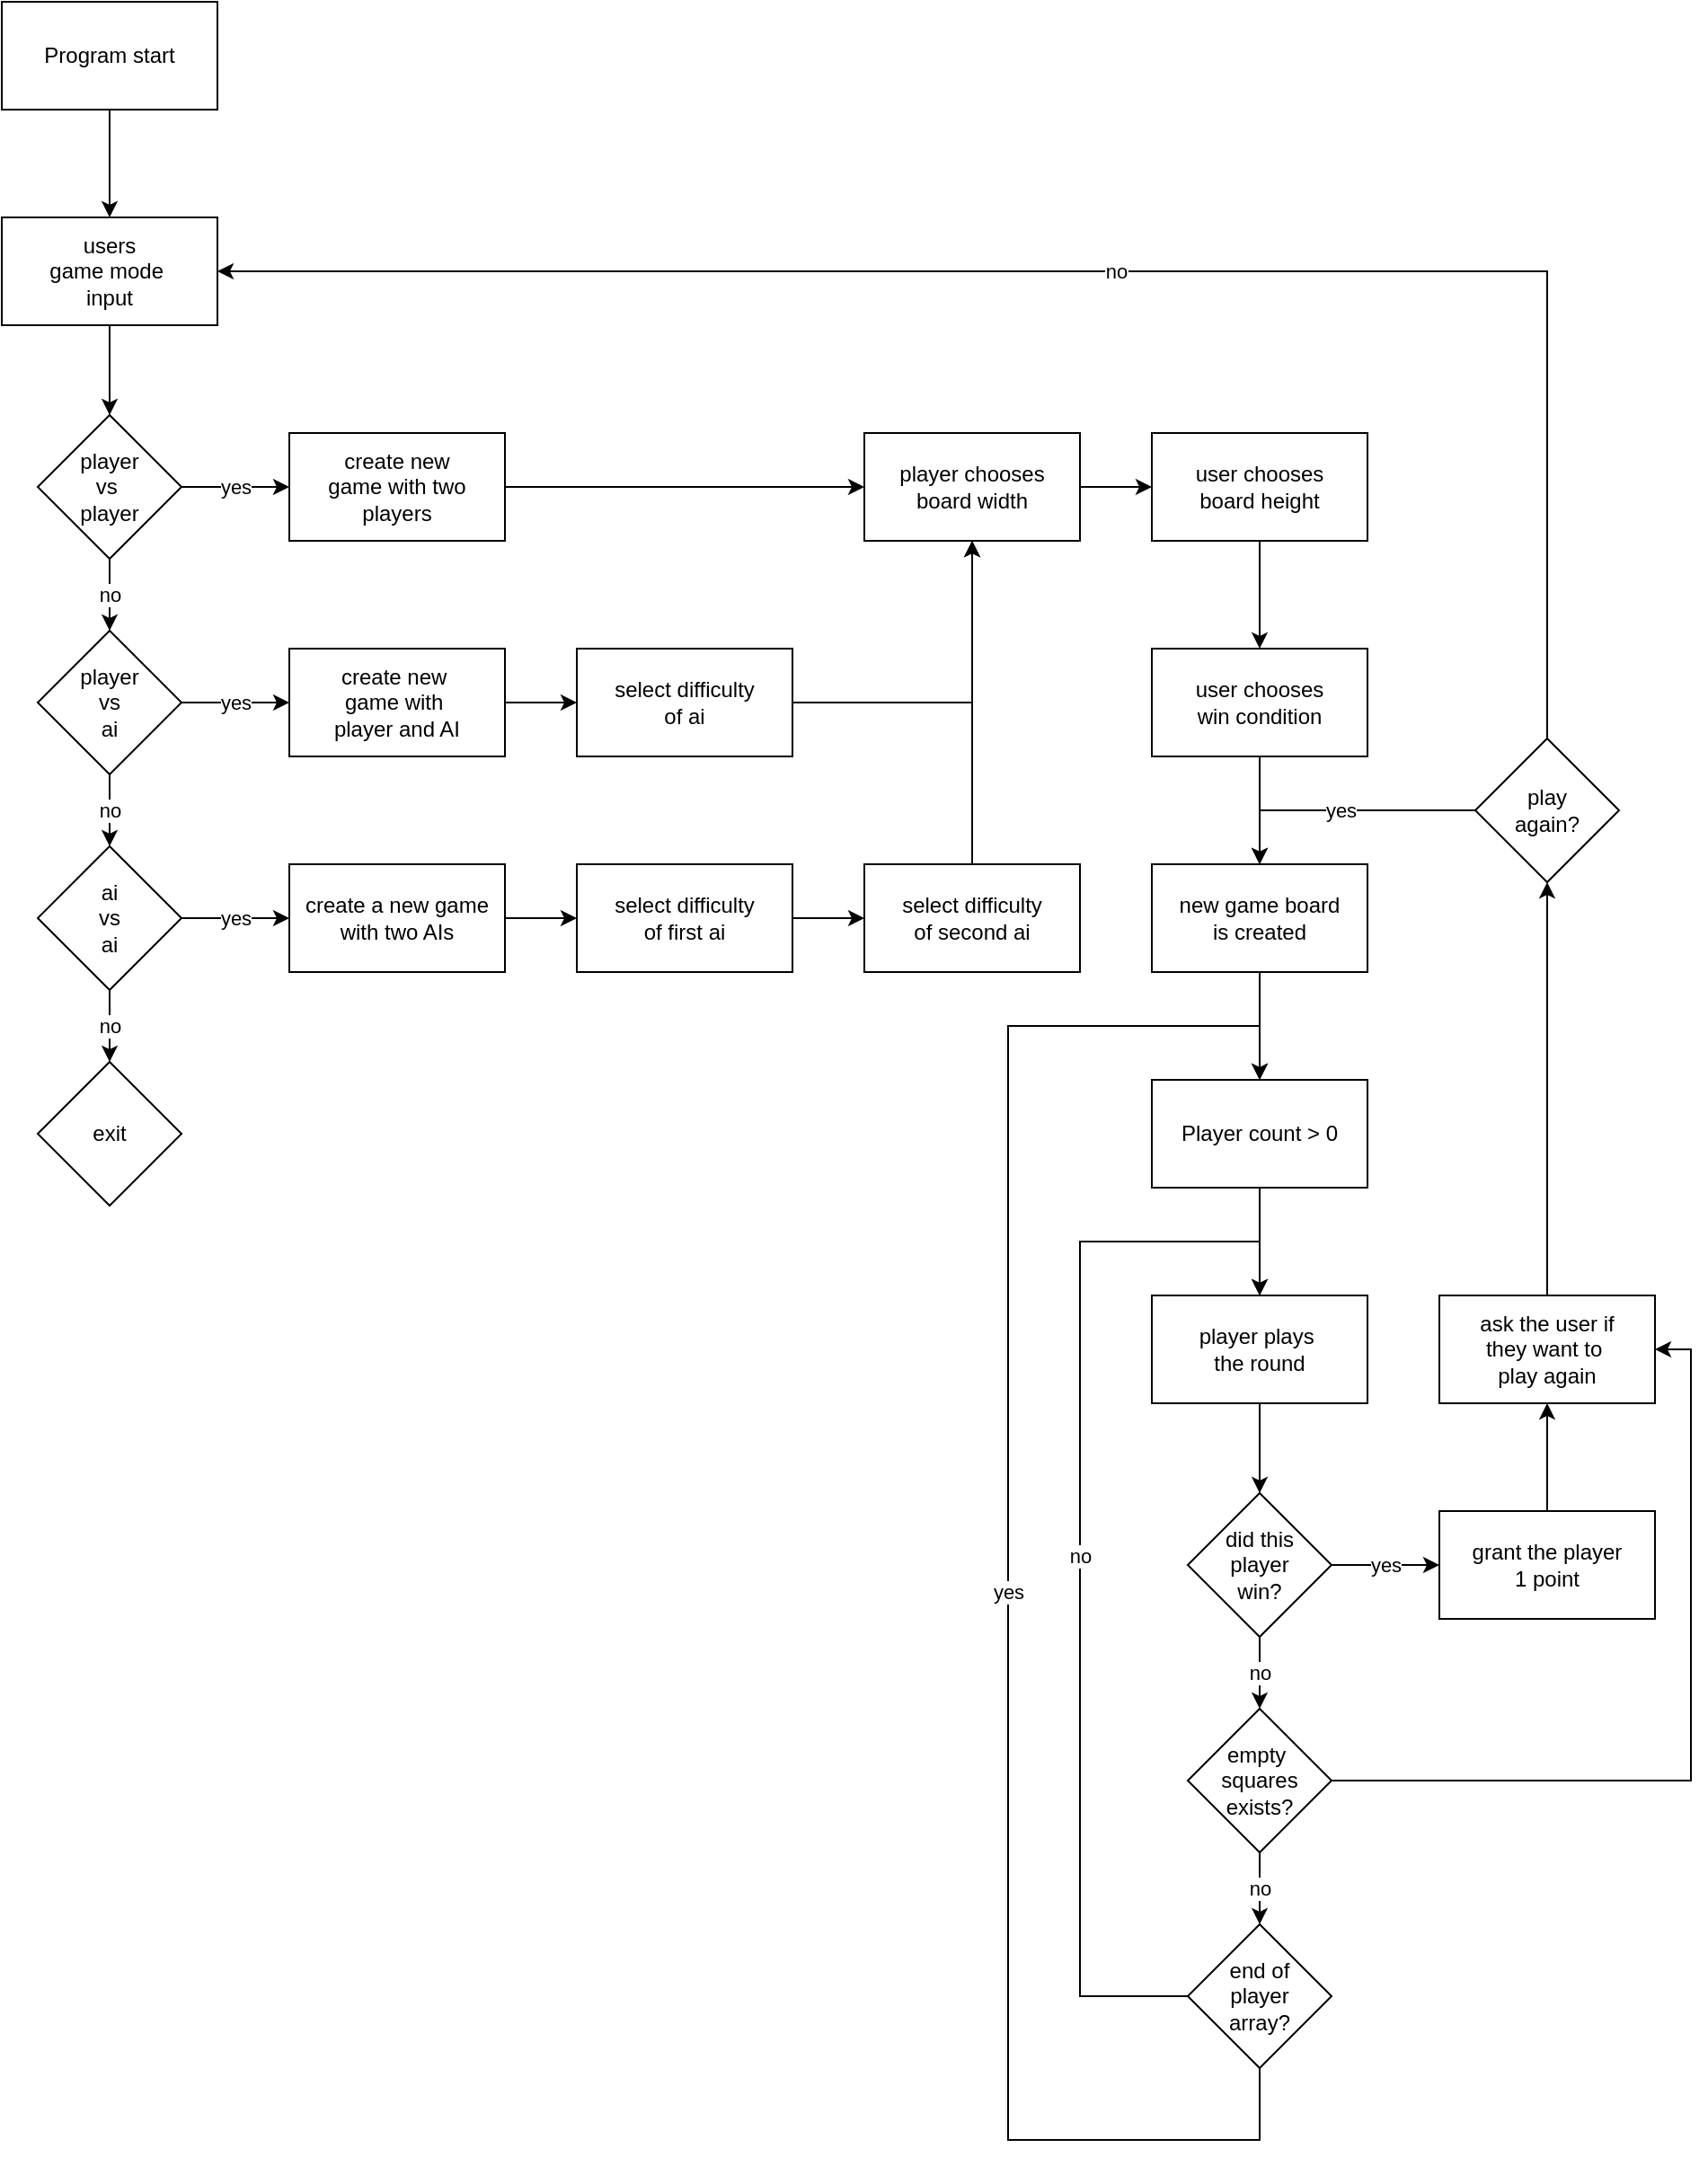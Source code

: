 <mxfile version="16.2.4" type="github"><diagram id="BnsoK-m2_SnFsg3mkYq-" name="Page-1"><mxGraphModel dx="1662" dy="799" grid="1" gridSize="10" guides="1" tooltips="1" connect="1" arrows="1" fold="1" page="1" pageScale="1" pageWidth="2000" pageHeight="2000" math="0" shadow="0"><root><mxCell id="0"/><mxCell id="1" parent="0"/><mxCell id="RlmQ9ectBFPoD4X3ef8y-16" value="" style="edgeStyle=orthogonalEdgeStyle;rounded=0;orthogonalLoop=1;jettySize=auto;html=1;" parent="1" source="RlmQ9ectBFPoD4X3ef8y-1" target="RlmQ9ectBFPoD4X3ef8y-3" edge="1"><mxGeometry relative="1" as="geometry"/></mxCell><mxCell id="RlmQ9ectBFPoD4X3ef8y-1" value="Program start" style="rounded=0;whiteSpace=wrap;html=1;" parent="1" vertex="1"><mxGeometry x="40" y="50" width="120" height="60" as="geometry"/></mxCell><mxCell id="RlmQ9ectBFPoD4X3ef8y-17" value="" style="edgeStyle=orthogonalEdgeStyle;rounded=0;orthogonalLoop=1;jettySize=auto;html=1;" parent="1" source="RlmQ9ectBFPoD4X3ef8y-3" target="RlmQ9ectBFPoD4X3ef8y-4" edge="1"><mxGeometry relative="1" as="geometry"/></mxCell><mxCell id="RlmQ9ectBFPoD4X3ef8y-3" value="users&lt;br&gt;game mode&amp;nbsp;&lt;br&gt;input" style="rounded=0;whiteSpace=wrap;html=1;" parent="1" vertex="1"><mxGeometry x="40" y="170" width="120" height="60" as="geometry"/></mxCell><mxCell id="RlmQ9ectBFPoD4X3ef8y-18" value="no" style="edgeStyle=orthogonalEdgeStyle;rounded=0;orthogonalLoop=1;jettySize=auto;html=1;" parent="1" source="RlmQ9ectBFPoD4X3ef8y-4" target="RlmQ9ectBFPoD4X3ef8y-5" edge="1"><mxGeometry relative="1" as="geometry"/></mxCell><mxCell id="RlmQ9ectBFPoD4X3ef8y-21" value="yes" style="edgeStyle=orthogonalEdgeStyle;rounded=0;orthogonalLoop=1;jettySize=auto;html=1;" parent="1" source="RlmQ9ectBFPoD4X3ef8y-4" target="RlmQ9ectBFPoD4X3ef8y-9" edge="1"><mxGeometry relative="1" as="geometry"/></mxCell><mxCell id="RlmQ9ectBFPoD4X3ef8y-4" value="player&lt;br&gt;vs&amp;nbsp;&lt;br&gt;player" style="rhombus;whiteSpace=wrap;html=1;" parent="1" vertex="1"><mxGeometry x="60" y="280" width="80" height="80" as="geometry"/></mxCell><mxCell id="RlmQ9ectBFPoD4X3ef8y-19" value="no" style="edgeStyle=orthogonalEdgeStyle;rounded=0;orthogonalLoop=1;jettySize=auto;html=1;" parent="1" source="RlmQ9ectBFPoD4X3ef8y-5" target="RlmQ9ectBFPoD4X3ef8y-6" edge="1"><mxGeometry relative="1" as="geometry"/></mxCell><mxCell id="RlmQ9ectBFPoD4X3ef8y-22" value="yes" style="edgeStyle=orthogonalEdgeStyle;rounded=0;orthogonalLoop=1;jettySize=auto;html=1;" parent="1" source="RlmQ9ectBFPoD4X3ef8y-5" target="RlmQ9ectBFPoD4X3ef8y-8" edge="1"><mxGeometry relative="1" as="geometry"/></mxCell><mxCell id="RlmQ9ectBFPoD4X3ef8y-5" value="player&lt;br&gt;vs&lt;br&gt;ai" style="rhombus;whiteSpace=wrap;html=1;" parent="1" vertex="1"><mxGeometry x="60" y="400" width="80" height="80" as="geometry"/></mxCell><mxCell id="RlmQ9ectBFPoD4X3ef8y-20" value="no" style="edgeStyle=orthogonalEdgeStyle;rounded=0;orthogonalLoop=1;jettySize=auto;html=1;" parent="1" source="RlmQ9ectBFPoD4X3ef8y-6" target="RlmQ9ectBFPoD4X3ef8y-7" edge="1"><mxGeometry relative="1" as="geometry"/></mxCell><mxCell id="RlmQ9ectBFPoD4X3ef8y-23" value="yes" style="edgeStyle=orthogonalEdgeStyle;rounded=0;orthogonalLoop=1;jettySize=auto;html=1;" parent="1" source="RlmQ9ectBFPoD4X3ef8y-6" target="RlmQ9ectBFPoD4X3ef8y-10" edge="1"><mxGeometry relative="1" as="geometry"/></mxCell><mxCell id="RlmQ9ectBFPoD4X3ef8y-6" value="ai&lt;br&gt;vs&lt;br&gt;ai" style="rhombus;whiteSpace=wrap;html=1;" parent="1" vertex="1"><mxGeometry x="60" y="520" width="80" height="80" as="geometry"/></mxCell><mxCell id="RlmQ9ectBFPoD4X3ef8y-7" value="exit" style="rhombus;whiteSpace=wrap;html=1;" parent="1" vertex="1"><mxGeometry x="60" y="640" width="80" height="80" as="geometry"/></mxCell><mxCell id="RlmQ9ectBFPoD4X3ef8y-24" value="" style="edgeStyle=orthogonalEdgeStyle;rounded=0;orthogonalLoop=1;jettySize=auto;html=1;" parent="1" source="RlmQ9ectBFPoD4X3ef8y-8" target="RlmQ9ectBFPoD4X3ef8y-11" edge="1"><mxGeometry relative="1" as="geometry"/></mxCell><mxCell id="RlmQ9ectBFPoD4X3ef8y-8" value="create new&amp;nbsp;&lt;br&gt;game with&amp;nbsp;&lt;br&gt;player and AI" style="rounded=0;whiteSpace=wrap;html=1;" parent="1" vertex="1"><mxGeometry x="200" y="410" width="120" height="60" as="geometry"/></mxCell><mxCell id="RlmQ9ectBFPoD4X3ef8y-29" style="edgeStyle=orthogonalEdgeStyle;rounded=0;orthogonalLoop=1;jettySize=auto;html=1;" parent="1" source="RlmQ9ectBFPoD4X3ef8y-9" target="RlmQ9ectBFPoD4X3ef8y-15" edge="1"><mxGeometry relative="1" as="geometry"/></mxCell><mxCell id="RlmQ9ectBFPoD4X3ef8y-9" value="create new&lt;br&gt;game with two players" style="rounded=0;whiteSpace=wrap;html=1;" parent="1" vertex="1"><mxGeometry x="200" y="290" width="120" height="60" as="geometry"/></mxCell><mxCell id="RlmQ9ectBFPoD4X3ef8y-25" value="" style="edgeStyle=orthogonalEdgeStyle;rounded=0;orthogonalLoop=1;jettySize=auto;html=1;" parent="1" source="RlmQ9ectBFPoD4X3ef8y-10" target="RlmQ9ectBFPoD4X3ef8y-12" edge="1"><mxGeometry relative="1" as="geometry"/></mxCell><mxCell id="RlmQ9ectBFPoD4X3ef8y-10" value="create a new game with two AIs" style="rounded=0;whiteSpace=wrap;html=1;" parent="1" vertex="1"><mxGeometry x="200" y="530" width="120" height="60" as="geometry"/></mxCell><mxCell id="RlmQ9ectBFPoD4X3ef8y-28" style="edgeStyle=orthogonalEdgeStyle;rounded=0;orthogonalLoop=1;jettySize=auto;html=1;" parent="1" source="RlmQ9ectBFPoD4X3ef8y-11" target="RlmQ9ectBFPoD4X3ef8y-15" edge="1"><mxGeometry relative="1" as="geometry"/></mxCell><mxCell id="RlmQ9ectBFPoD4X3ef8y-11" value="select difficulty&lt;br&gt;of ai" style="rounded=0;whiteSpace=wrap;html=1;" parent="1" vertex="1"><mxGeometry x="360" y="410" width="120" height="60" as="geometry"/></mxCell><mxCell id="RlmQ9ectBFPoD4X3ef8y-26" value="" style="edgeStyle=orthogonalEdgeStyle;rounded=0;orthogonalLoop=1;jettySize=auto;html=1;" parent="1" source="RlmQ9ectBFPoD4X3ef8y-12" target="RlmQ9ectBFPoD4X3ef8y-13" edge="1"><mxGeometry relative="1" as="geometry"/></mxCell><mxCell id="RlmQ9ectBFPoD4X3ef8y-12" value="&lt;span&gt;select difficulty&lt;/span&gt;&lt;br&gt;&lt;span&gt;of first ai&lt;/span&gt;" style="rounded=0;whiteSpace=wrap;html=1;" parent="1" vertex="1"><mxGeometry x="360" y="530" width="120" height="60" as="geometry"/></mxCell><mxCell id="RlmQ9ectBFPoD4X3ef8y-27" style="edgeStyle=orthogonalEdgeStyle;rounded=0;orthogonalLoop=1;jettySize=auto;html=1;" parent="1" source="RlmQ9ectBFPoD4X3ef8y-13" target="RlmQ9ectBFPoD4X3ef8y-15" edge="1"><mxGeometry relative="1" as="geometry"/></mxCell><mxCell id="RlmQ9ectBFPoD4X3ef8y-13" value="&lt;span&gt;select difficulty&lt;/span&gt;&lt;br&gt;&lt;span&gt;of second ai&lt;/span&gt;" style="rounded=0;whiteSpace=wrap;html=1;" parent="1" vertex="1"><mxGeometry x="520" y="530" width="120" height="60" as="geometry"/></mxCell><mxCell id="RlmQ9ectBFPoD4X3ef8y-32" value="" style="edgeStyle=orthogonalEdgeStyle;rounded=0;orthogonalLoop=1;jettySize=auto;html=1;" parent="1" source="RlmQ9ectBFPoD4X3ef8y-15" target="RlmQ9ectBFPoD4X3ef8y-30" edge="1"><mxGeometry relative="1" as="geometry"/></mxCell><mxCell id="RlmQ9ectBFPoD4X3ef8y-15" value="player chooses&lt;br&gt;board width" style="rounded=0;whiteSpace=wrap;html=1;" parent="1" vertex="1"><mxGeometry x="520" y="290" width="120" height="60" as="geometry"/></mxCell><mxCell id="RlmQ9ectBFPoD4X3ef8y-33" value="" style="edgeStyle=orthogonalEdgeStyle;rounded=0;orthogonalLoop=1;jettySize=auto;html=1;" parent="1" source="RlmQ9ectBFPoD4X3ef8y-30" target="RlmQ9ectBFPoD4X3ef8y-31" edge="1"><mxGeometry relative="1" as="geometry"/></mxCell><mxCell id="RlmQ9ectBFPoD4X3ef8y-30" value="user chooses &lt;br&gt;board height" style="rounded=0;whiteSpace=wrap;html=1;" parent="1" vertex="1"><mxGeometry x="680" y="290" width="120" height="60" as="geometry"/></mxCell><mxCell id="RlmQ9ectBFPoD4X3ef8y-35" value="" style="edgeStyle=orthogonalEdgeStyle;rounded=0;orthogonalLoop=1;jettySize=auto;html=1;" parent="1" source="RlmQ9ectBFPoD4X3ef8y-31" target="RlmQ9ectBFPoD4X3ef8y-34" edge="1"><mxGeometry relative="1" as="geometry"/></mxCell><mxCell id="RlmQ9ectBFPoD4X3ef8y-31" value="user chooses&lt;br&gt;win condition" style="rounded=0;whiteSpace=wrap;html=1;" parent="1" vertex="1"><mxGeometry x="680" y="410" width="120" height="60" as="geometry"/></mxCell><mxCell id="RlmQ9ectBFPoD4X3ef8y-40" value="" style="edgeStyle=orthogonalEdgeStyle;rounded=0;orthogonalLoop=1;jettySize=auto;html=1;" parent="1" source="RlmQ9ectBFPoD4X3ef8y-34" target="RlmQ9ectBFPoD4X3ef8y-39" edge="1"><mxGeometry relative="1" as="geometry"/></mxCell><mxCell id="RlmQ9ectBFPoD4X3ef8y-34" value="new game board&lt;br&gt;is created" style="rounded=0;whiteSpace=wrap;html=1;" parent="1" vertex="1"><mxGeometry x="680" y="530" width="120" height="60" as="geometry"/></mxCell><mxCell id="RlmQ9ectBFPoD4X3ef8y-47" value="" style="edgeStyle=orthogonalEdgeStyle;rounded=0;orthogonalLoop=1;jettySize=auto;html=1;" parent="1" source="RlmQ9ectBFPoD4X3ef8y-39" target="RlmQ9ectBFPoD4X3ef8y-41" edge="1"><mxGeometry relative="1" as="geometry"/></mxCell><mxCell id="RlmQ9ectBFPoD4X3ef8y-39" value="Player count &amp;gt; 0" style="rounded=0;whiteSpace=wrap;html=1;" parent="1" vertex="1"><mxGeometry x="680" y="650" width="120" height="60" as="geometry"/></mxCell><mxCell id="RlmQ9ectBFPoD4X3ef8y-46" value="" style="edgeStyle=orthogonalEdgeStyle;rounded=0;orthogonalLoop=1;jettySize=auto;html=1;" parent="1" source="RlmQ9ectBFPoD4X3ef8y-41" target="RlmQ9ectBFPoD4X3ef8y-43" edge="1"><mxGeometry relative="1" as="geometry"/></mxCell><mxCell id="RlmQ9ectBFPoD4X3ef8y-41" value="player plays&amp;nbsp;&lt;br&gt;the round" style="rounded=0;whiteSpace=wrap;html=1;" parent="1" vertex="1"><mxGeometry x="680" y="770" width="120" height="60" as="geometry"/></mxCell><mxCell id="RlmQ9ectBFPoD4X3ef8y-45" value="no" style="edgeStyle=orthogonalEdgeStyle;rounded=0;orthogonalLoop=1;jettySize=auto;html=1;" parent="1" source="RlmQ9ectBFPoD4X3ef8y-43" target="RlmQ9ectBFPoD4X3ef8y-44" edge="1"><mxGeometry relative="1" as="geometry"/></mxCell><mxCell id="RlmQ9ectBFPoD4X3ef8y-55" value="yes" style="edgeStyle=orthogonalEdgeStyle;rounded=0;orthogonalLoop=1;jettySize=auto;html=1;" parent="1" source="RlmQ9ectBFPoD4X3ef8y-43" target="RlmQ9ectBFPoD4X3ef8y-54" edge="1"><mxGeometry relative="1" as="geometry"/></mxCell><mxCell id="RlmQ9ectBFPoD4X3ef8y-43" value="did this&lt;br&gt;player&lt;br&gt;win?" style="rhombus;whiteSpace=wrap;html=1;" parent="1" vertex="1"><mxGeometry x="700" y="880" width="80" height="80" as="geometry"/></mxCell><mxCell id="RlmQ9ectBFPoD4X3ef8y-52" value="no" style="edgeStyle=orthogonalEdgeStyle;rounded=0;orthogonalLoop=1;jettySize=auto;html=1;" parent="1" source="RlmQ9ectBFPoD4X3ef8y-44" target="RlmQ9ectBFPoD4X3ef8y-50" edge="1"><mxGeometry relative="1" as="geometry"/></mxCell><mxCell id="RlmQ9ectBFPoD4X3ef8y-59" style="edgeStyle=orthogonalEdgeStyle;rounded=0;orthogonalLoop=1;jettySize=auto;html=1;" parent="1" source="RlmQ9ectBFPoD4X3ef8y-44" target="RlmQ9ectBFPoD4X3ef8y-57" edge="1"><mxGeometry relative="1" as="geometry"><Array as="points"><mxPoint x="980" y="1040"/><mxPoint x="980" y="800"/></Array></mxGeometry></mxCell><mxCell id="RlmQ9ectBFPoD4X3ef8y-44" value="empty&amp;nbsp;&lt;br&gt;squares&lt;br&gt;exists?" style="rhombus;whiteSpace=wrap;html=1;" parent="1" vertex="1"><mxGeometry x="700" y="1000" width="80" height="80" as="geometry"/></mxCell><mxCell id="RlmQ9ectBFPoD4X3ef8y-51" value="no" style="edgeStyle=orthogonalEdgeStyle;rounded=0;orthogonalLoop=1;jettySize=auto;html=1;entryX=0.5;entryY=0;entryDx=0;entryDy=0;" parent="1" source="RlmQ9ectBFPoD4X3ef8y-50" target="RlmQ9ectBFPoD4X3ef8y-41" edge="1"><mxGeometry relative="1" as="geometry"><mxPoint x="590" y="720" as="targetPoint"/><Array as="points"><mxPoint x="640" y="1160"/><mxPoint x="640" y="740"/><mxPoint x="740" y="740"/></Array></mxGeometry></mxCell><mxCell id="RlmQ9ectBFPoD4X3ef8y-53" value="yes" style="edgeStyle=orthogonalEdgeStyle;rounded=0;orthogonalLoop=1;jettySize=auto;html=1;entryX=0.5;entryY=0;entryDx=0;entryDy=0;" parent="1" source="RlmQ9ectBFPoD4X3ef8y-50" target="RlmQ9ectBFPoD4X3ef8y-39" edge="1"><mxGeometry relative="1" as="geometry"><mxPoint x="520" y="620" as="targetPoint"/><Array as="points"><mxPoint x="740" y="1240"/><mxPoint x="600" y="1240"/><mxPoint x="600" y="620"/><mxPoint x="740" y="620"/></Array></mxGeometry></mxCell><mxCell id="RlmQ9ectBFPoD4X3ef8y-50" value="end of&lt;br&gt;player&lt;br&gt;array?" style="rhombus;whiteSpace=wrap;html=1;" parent="1" vertex="1"><mxGeometry x="700" y="1120" width="80" height="80" as="geometry"/></mxCell><mxCell id="RlmQ9ectBFPoD4X3ef8y-58" value="" style="edgeStyle=orthogonalEdgeStyle;rounded=0;orthogonalLoop=1;jettySize=auto;html=1;" parent="1" source="RlmQ9ectBFPoD4X3ef8y-54" target="RlmQ9ectBFPoD4X3ef8y-57" edge="1"><mxGeometry relative="1" as="geometry"/></mxCell><mxCell id="RlmQ9ectBFPoD4X3ef8y-54" value="grant the player&lt;br&gt;1 point" style="rounded=0;whiteSpace=wrap;html=1;" parent="1" vertex="1"><mxGeometry x="840" y="890" width="120" height="60" as="geometry"/></mxCell><mxCell id="RlmQ9ectBFPoD4X3ef8y-62" value="" style="edgeStyle=orthogonalEdgeStyle;rounded=0;orthogonalLoop=1;jettySize=auto;html=1;" parent="1" source="RlmQ9ectBFPoD4X3ef8y-57" target="RlmQ9ectBFPoD4X3ef8y-61" edge="1"><mxGeometry relative="1" as="geometry"/></mxCell><mxCell id="RlmQ9ectBFPoD4X3ef8y-57" value="ask the user if&lt;br&gt;they want to&amp;nbsp;&lt;br&gt;play again" style="rounded=0;whiteSpace=wrap;html=1;" parent="1" vertex="1"><mxGeometry x="840" y="770" width="120" height="60" as="geometry"/></mxCell><mxCell id="RlmQ9ectBFPoD4X3ef8y-63" value="yes" style="edgeStyle=orthogonalEdgeStyle;rounded=0;orthogonalLoop=1;jettySize=auto;html=1;" parent="1" source="RlmQ9ectBFPoD4X3ef8y-61" target="RlmQ9ectBFPoD4X3ef8y-34" edge="1"><mxGeometry relative="1" as="geometry"><Array as="points"><mxPoint x="740" y="500"/></Array></mxGeometry></mxCell><mxCell id="RlmQ9ectBFPoD4X3ef8y-64" value="no" style="edgeStyle=orthogonalEdgeStyle;rounded=0;orthogonalLoop=1;jettySize=auto;html=1;entryX=1;entryY=0.5;entryDx=0;entryDy=0;" parent="1" source="RlmQ9ectBFPoD4X3ef8y-61" target="RlmQ9ectBFPoD4X3ef8y-3" edge="1"><mxGeometry relative="1" as="geometry"><Array as="points"><mxPoint x="900" y="200"/></Array></mxGeometry></mxCell><mxCell id="RlmQ9ectBFPoD4X3ef8y-61" value="play&lt;br&gt;again?" style="rhombus;whiteSpace=wrap;html=1;" parent="1" vertex="1"><mxGeometry x="860" y="460" width="80" height="80" as="geometry"/></mxCell></root></mxGraphModel></diagram></mxfile>